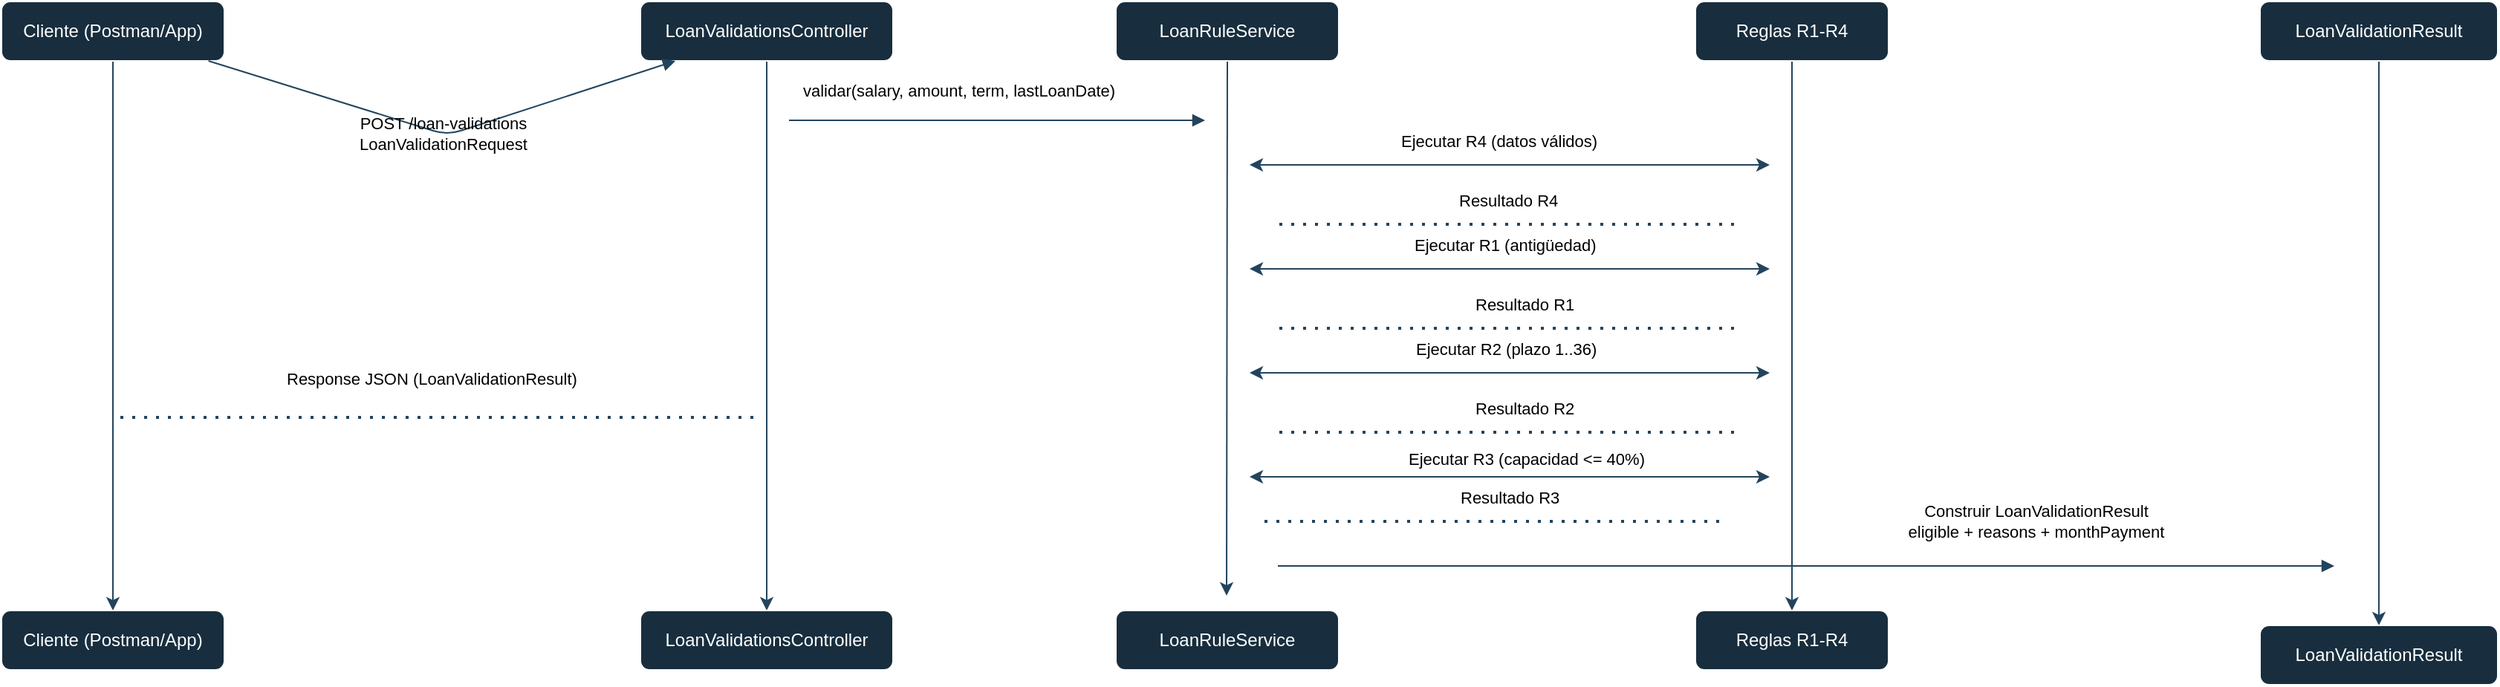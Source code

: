 <mxfile version="22.1.22" type="embed" pages="3">
  <diagram id="c1" name="C1 - Diagrama de Secuencia">
    <mxGraphModel dx="970" dy="958" grid="1" gridSize="10" guides="1" tooltips="1" connect="1" arrows="1" fold="1" page="1" pageScale="1" pageWidth="1169" pageHeight="827" math="0" shadow="0">
      <root>
        <mxCell id="0" />
        <mxCell id="1" parent="0" />
        <mxCell id="dcydOrsu2k0qFqCy2xjL-8" style="edgeStyle=orthogonalEdgeStyle;rounded=0;orthogonalLoop=1;jettySize=auto;html=1;exitX=0.5;exitY=1;exitDx=0;exitDy=0;entryX=0.5;entryY=0;entryDx=0;entryDy=0;labelBackgroundColor=none;fontColor=default;strokeColor=#23445D;" edge="1" parent="1" source="pc" target="dcydOrsu2k0qFqCy2xjL-7">
          <mxGeometry relative="1" as="geometry" />
        </mxCell>
        <mxCell id="pc" value="Cliente (Postman/App)" style="rounded=1;whiteSpace=wrap;html=1;labelBackgroundColor=none;fillColor=#182E3E;strokeColor=#FFFFFF;fontColor=#FFFFFF;" parent="1" vertex="1">
          <mxGeometry x="60" y="80" width="150" height="40" as="geometry" />
        </mxCell>
        <mxCell id="dcydOrsu2k0qFqCy2xjL-6" style="edgeStyle=orthogonalEdgeStyle;rounded=0;orthogonalLoop=1;jettySize=auto;html=1;exitX=0.5;exitY=1;exitDx=0;exitDy=0;entryX=0.5;entryY=0;entryDx=0;entryDy=0;labelBackgroundColor=none;fontColor=default;strokeColor=#23445D;" edge="1" parent="1" source="pctrl" target="dcydOrsu2k0qFqCy2xjL-5">
          <mxGeometry relative="1" as="geometry" />
        </mxCell>
        <mxCell id="pctrl" value="LoanValidationsController" style="rounded=1;whiteSpace=wrap;html=1;labelBackgroundColor=none;fillColor=#182E3E;strokeColor=#FFFFFF;fontColor=#FFFFFF;" parent="1" vertex="1">
          <mxGeometry x="490" y="80" width="170" height="40" as="geometry" />
        </mxCell>
        <mxCell id="dcydOrsu2k0qFqCy2xjL-11" style="edgeStyle=orthogonalEdgeStyle;rounded=0;orthogonalLoop=1;jettySize=auto;html=1;exitX=0.5;exitY=1;exitDx=0;exitDy=0;labelBackgroundColor=none;fontColor=default;strokeColor=#23445D;" edge="1" parent="1" source="psrv">
          <mxGeometry relative="1" as="geometry">
            <mxPoint x="884.5" y="480" as="targetPoint" />
          </mxGeometry>
        </mxCell>
        <mxCell id="psrv" value="LoanRuleService" style="rounded=1;whiteSpace=wrap;html=1;labelBackgroundColor=none;fillColor=#182E3E;strokeColor=#FFFFFF;fontColor=#FFFFFF;" parent="1" vertex="1">
          <mxGeometry x="810" y="80" width="150" height="40" as="geometry" />
        </mxCell>
        <mxCell id="dcydOrsu2k0qFqCy2xjL-15" style="edgeStyle=orthogonalEdgeStyle;rounded=0;orthogonalLoop=1;jettySize=auto;html=1;exitX=0.5;exitY=1;exitDx=0;exitDy=0;entryX=0.5;entryY=0;entryDx=0;entryDy=0;labelBackgroundColor=none;fontColor=default;strokeColor=#23445D;" edge="1" parent="1" source="pres" target="dcydOrsu2k0qFqCy2xjL-14">
          <mxGeometry relative="1" as="geometry" />
        </mxCell>
        <mxCell id="pres" value="LoanValidationResult" style="rounded=1;whiteSpace=wrap;html=1;labelBackgroundColor=none;fillColor=#182E3E;strokeColor=#FFFFFF;fontColor=#FFFFFF;" parent="1" vertex="1">
          <mxGeometry x="1580" y="80" width="160" height="40" as="geometry" />
        </mxCell>
        <mxCell id="l1" style="edgeStyle=orthogonalEdgeStyle;endArrow=none;dashed=1;html=1;labelBackgroundColor=none;fontColor=default;strokeColor=#23445D;" parent="1" source="pc" edge="1">
          <mxGeometry relative="1" as="geometry">
            <mxPoint x="135" y="700" as="target" />
          </mxGeometry>
        </mxCell>
        <mxCell id="l2" style="edgeStyle=orthogonalEdgeStyle;endArrow=none;dashed=1;html=1;labelBackgroundColor=none;fontColor=default;strokeColor=#23445D;" parent="1" source="pctrl" edge="1">
          <mxGeometry relative="1" as="geometry">
            <mxPoint x="385" y="700" as="target" />
          </mxGeometry>
        </mxCell>
        <mxCell id="l3" style="edgeStyle=orthogonalEdgeStyle;endArrow=none;dashed=1;html=1;labelBackgroundColor=none;fontColor=default;strokeColor=#23445D;" parent="1" source="psrv" edge="1">
          <mxGeometry relative="1" as="geometry">
            <mxPoint x="615" y="700" as="target" />
          </mxGeometry>
        </mxCell>
        <mxCell id="l4" style="edgeStyle=orthogonalEdgeStyle;endArrow=none;dashed=1;html=1;labelBackgroundColor=none;fontColor=default;strokeColor=#23445D;" parent="1" source="prules" edge="1">
          <mxGeometry relative="1" as="geometry">
            <mxPoint x="825" y="700" as="target" />
          </mxGeometry>
        </mxCell>
        <mxCell id="l5" style="edgeStyle=orthogonalEdgeStyle;endArrow=none;dashed=1;html=1;labelBackgroundColor=none;fontColor=default;strokeColor=#23445D;" parent="1" source="pres" edge="1">
          <mxGeometry relative="1" as="geometry">
            <mxPoint x="1030" y="700" as="target" />
          </mxGeometry>
        </mxCell>
        <mxCell id="m1" value="POST /loan-validations&#xa;LoanValidationRequest" style="endArrow=block;html=1;labelBackgroundColor=none;fontColor=default;strokeColor=#23445D;" parent="1" source="pc" target="pctrl" edge="1">
          <mxGeometry relative="1" as="geometry">
            <Array as="points">
              <mxPoint x="360" y="170" />
            </Array>
          </mxGeometry>
        </mxCell>
        <mxCell id="m2" value="validar(salary, amount, term, lastLoanDate)" style="endArrow=block;html=1;labelBackgroundColor=none;fontColor=default;strokeColor=#23445D;" parent="1" edge="1">
          <mxGeometry x="-0.182" y="20" relative="1" as="geometry">
            <mxPoint x="590" y="160" as="sourcePoint" />
            <mxPoint x="870" y="160" as="targetPoint" />
            <mxPoint x="-1" as="offset" />
          </mxGeometry>
        </mxCell>
        <mxCell id="m7" value="Construir LoanValidationResult&#xa;eligible + reasons + monthPayment" style="endArrow=block;html=1;labelBackgroundColor=none;fontColor=default;strokeColor=#23445D;" parent="1" edge="1">
          <mxGeometry x="0.437" y="30" relative="1" as="geometry">
            <mxPoint x="919" y="460" as="sourcePoint" />
            <mxPoint x="1630" y="460" as="targetPoint" />
            <mxPoint x="-1" as="offset" />
          </mxGeometry>
        </mxCell>
        <mxCell id="dcydOrsu2k0qFqCy2xjL-13" style="edgeStyle=orthogonalEdgeStyle;rounded=0;orthogonalLoop=1;jettySize=auto;html=1;exitX=0.5;exitY=1;exitDx=0;exitDy=0;entryX=0.5;entryY=0;entryDx=0;entryDy=0;labelBackgroundColor=none;fontColor=default;strokeColor=#23445D;" edge="1" parent="1" source="prules" target="dcydOrsu2k0qFqCy2xjL-12">
          <mxGeometry relative="1" as="geometry" />
        </mxCell>
        <mxCell id="prules" value="Reglas R1-R4" style="rounded=1;whiteSpace=wrap;html=1;labelBackgroundColor=none;fillColor=#182E3E;strokeColor=#FFFFFF;fontColor=#FFFFFF;" parent="1" vertex="1">
          <mxGeometry x="1200" y="80" width="130" height="40" as="geometry" />
        </mxCell>
        <mxCell id="dcydOrsu2k0qFqCy2xjL-5" value="LoanValidationsController" style="rounded=1;whiteSpace=wrap;html=1;labelBackgroundColor=none;fillColor=#182E3E;strokeColor=#FFFFFF;fontColor=#FFFFFF;" vertex="1" parent="1">
          <mxGeometry x="490" y="490" width="170" height="40" as="geometry" />
        </mxCell>
        <mxCell id="dcydOrsu2k0qFqCy2xjL-7" value="Cliente (Postman/App)" style="rounded=1;whiteSpace=wrap;html=1;labelBackgroundColor=none;fillColor=#182E3E;strokeColor=#FFFFFF;fontColor=#FFFFFF;" vertex="1" parent="1">
          <mxGeometry x="60" y="490" width="150" height="40" as="geometry" />
        </mxCell>
        <mxCell id="dcydOrsu2k0qFqCy2xjL-10" value="LoanRuleService" style="rounded=1;whiteSpace=wrap;html=1;labelBackgroundColor=none;fillColor=#182E3E;strokeColor=#FFFFFF;fontColor=#FFFFFF;" vertex="1" parent="1">
          <mxGeometry x="810" y="490" width="150" height="40" as="geometry" />
        </mxCell>
        <mxCell id="dcydOrsu2k0qFqCy2xjL-12" value="Reglas R1-R4" style="rounded=1;whiteSpace=wrap;html=1;labelBackgroundColor=none;fillColor=#182E3E;strokeColor=#FFFFFF;fontColor=#FFFFFF;" vertex="1" parent="1">
          <mxGeometry x="1200" y="490" width="130" height="40" as="geometry" />
        </mxCell>
        <mxCell id="dcydOrsu2k0qFqCy2xjL-14" value="LoanValidationResult" style="rounded=1;whiteSpace=wrap;html=1;labelBackgroundColor=none;fillColor=#182E3E;strokeColor=#FFFFFF;fontColor=#FFFFFF;" vertex="1" parent="1">
          <mxGeometry x="1580" y="500" width="160" height="40" as="geometry" />
        </mxCell>
        <mxCell id="dcydOrsu2k0qFqCy2xjL-17" value="" style="endArrow=none;dashed=1;html=1;dashPattern=1 3;strokeWidth=2;rounded=0;labelBackgroundColor=none;fontColor=default;strokeColor=#23445D;" edge="1" parent="1">
          <mxGeometry width="50" height="50" relative="1" as="geometry">
            <mxPoint x="140" y="360" as="sourcePoint" />
            <mxPoint x="570" y="360" as="targetPoint" />
          </mxGeometry>
        </mxCell>
        <mxCell id="dcydOrsu2k0qFqCy2xjL-18" value="" style="endArrow=classic;startArrow=classic;html=1;rounded=0;labelBackgroundColor=none;fontColor=default;strokeColor=#23445D;" edge="1" parent="1">
          <mxGeometry width="50" height="50" relative="1" as="geometry">
            <mxPoint x="900" y="190" as="sourcePoint" />
            <mxPoint x="1250" y="190" as="targetPoint" />
          </mxGeometry>
        </mxCell>
        <mxCell id="dcydOrsu2k0qFqCy2xjL-19" value="" style="endArrow=classic;startArrow=classic;html=1;rounded=0;labelBackgroundColor=none;fontColor=default;strokeColor=#23445D;" edge="1" parent="1">
          <mxGeometry width="50" height="50" relative="1" as="geometry">
            <mxPoint x="900" y="260" as="sourcePoint" />
            <mxPoint x="1250" y="260" as="targetPoint" />
          </mxGeometry>
        </mxCell>
        <mxCell id="dcydOrsu2k0qFqCy2xjL-20" value="" style="endArrow=classic;startArrow=classic;html=1;rounded=0;labelBackgroundColor=none;fontColor=default;strokeColor=#23445D;" edge="1" parent="1">
          <mxGeometry width="50" height="50" relative="1" as="geometry">
            <mxPoint x="900" y="400" as="sourcePoint" />
            <mxPoint x="1250" y="400" as="targetPoint" />
          </mxGeometry>
        </mxCell>
        <mxCell id="dcydOrsu2k0qFqCy2xjL-21" value="" style="endArrow=classic;startArrow=classic;html=1;rounded=0;labelBackgroundColor=none;fontColor=default;strokeColor=#23445D;" edge="1" parent="1">
          <mxGeometry width="50" height="50" relative="1" as="geometry">
            <mxPoint x="900" y="330" as="sourcePoint" />
            <mxPoint x="1250" y="330" as="targetPoint" />
          </mxGeometry>
        </mxCell>
        <mxCell id="dcydOrsu2k0qFqCy2xjL-22" value="" style="endArrow=none;dashed=1;html=1;dashPattern=1 3;strokeWidth=2;rounded=0;labelBackgroundColor=none;fontColor=default;strokeColor=#23445D;" edge="1" parent="1">
          <mxGeometry width="50" height="50" relative="1" as="geometry">
            <mxPoint x="910" y="430" as="sourcePoint" />
            <mxPoint x="1220" y="430" as="targetPoint" />
          </mxGeometry>
        </mxCell>
        <mxCell id="dcydOrsu2k0qFqCy2xjL-23" value="&lt;span style=&quot;color: rgb(0, 0, 0); font-family: Helvetica; font-size: 11px; font-style: normal; font-variant-ligatures: normal; font-variant-caps: normal; font-weight: 400; letter-spacing: normal; orphans: 2; text-align: center; text-indent: 0px; text-transform: none; widows: 2; word-spacing: 0px; -webkit-text-stroke-width: 0px; background-color: rgb(255, 255, 255); text-decoration-thickness: initial; text-decoration-style: initial; text-decoration-color: initial; float: none; display: inline !important;&quot;&gt;Resultado R3&lt;/span&gt;" style="text;whiteSpace=wrap;html=1;labelBackgroundColor=none;fontColor=#FFFFFF;" vertex="1" parent="1">
          <mxGeometry x="1040" y="400" width="100" height="40" as="geometry" />
        </mxCell>
        <mxCell id="dcydOrsu2k0qFqCy2xjL-24" value="&lt;span style=&quot;color: rgb(0, 0, 0); font-family: Helvetica; font-size: 11px; font-style: normal; font-variant-ligatures: normal; font-variant-caps: normal; font-weight: 400; letter-spacing: normal; orphans: 2; text-align: center; text-indent: 0px; text-transform: none; widows: 2; word-spacing: 0px; -webkit-text-stroke-width: 0px; background-color: rgb(255, 255, 255); text-decoration-thickness: initial; text-decoration-style: initial; text-decoration-color: initial; float: none; display: inline !important;&quot;&gt;Resultado R2&lt;/span&gt;" style="text;whiteSpace=wrap;html=1;labelBackgroundColor=none;fontColor=#FFFFFF;" vertex="1" parent="1">
          <mxGeometry x="1050" y="340" width="100" height="40" as="geometry" />
        </mxCell>
        <mxCell id="dcydOrsu2k0qFqCy2xjL-25" value="" style="endArrow=none;dashed=1;html=1;dashPattern=1 3;strokeWidth=2;rounded=0;labelBackgroundColor=none;fontColor=default;strokeColor=#23445D;" edge="1" parent="1">
          <mxGeometry width="50" height="50" relative="1" as="geometry">
            <mxPoint x="920" y="370" as="sourcePoint" />
            <mxPoint x="1230" y="370" as="targetPoint" />
          </mxGeometry>
        </mxCell>
        <mxCell id="dcydOrsu2k0qFqCy2xjL-26" value="&lt;span style=&quot;color: rgb(0, 0, 0); font-family: Helvetica; font-size: 11px; font-style: normal; font-variant-ligatures: normal; font-variant-caps: normal; font-weight: 400; letter-spacing: normal; orphans: 2; text-align: center; text-indent: 0px; text-transform: none; widows: 2; word-spacing: 0px; -webkit-text-stroke-width: 0px; background-color: rgb(255, 255, 255); text-decoration-thickness: initial; text-decoration-style: initial; text-decoration-color: initial; float: none; display: inline !important;&quot;&gt;Ejecutar R2 (plazo 1..36)&lt;/span&gt;" style="text;whiteSpace=wrap;html=1;labelBackgroundColor=none;fontColor=#FFFFFF;" vertex="1" parent="1">
          <mxGeometry x="1010" y="300" width="160" height="40" as="geometry" />
        </mxCell>
        <mxCell id="dcydOrsu2k0qFqCy2xjL-27" value="&lt;span style=&quot;color: rgb(0, 0, 0); font-family: Helvetica; font-size: 11px; font-style: normal; font-variant-ligatures: normal; font-variant-caps: normal; font-weight: 400; letter-spacing: normal; orphans: 2; text-align: center; text-indent: 0px; text-transform: none; widows: 2; word-spacing: 0px; -webkit-text-stroke-width: 0px; background-color: rgb(255, 255, 255); text-decoration-thickness: initial; text-decoration-style: initial; text-decoration-color: initial; float: none; display: inline !important;&quot;&gt;Ejecutar R3 (capacidad &amp;lt;= 40%)&lt;/span&gt;" style="text;whiteSpace=wrap;html=1;labelBackgroundColor=none;fontColor=#FFFFFF;" vertex="1" parent="1">
          <mxGeometry x="1005" y="374" width="190" height="40" as="geometry" />
        </mxCell>
        <mxCell id="dcydOrsu2k0qFqCy2xjL-28" value="&lt;span style=&quot;color: rgb(0, 0, 0); font-family: Helvetica; font-size: 11px; font-style: normal; font-variant-ligatures: normal; font-variant-caps: normal; font-weight: 400; letter-spacing: normal; orphans: 2; text-align: center; text-indent: 0px; text-transform: none; widows: 2; word-spacing: 0px; -webkit-text-stroke-width: 0px; background-color: rgb(255, 255, 255); text-decoration-thickness: initial; text-decoration-style: initial; text-decoration-color: initial; float: none; display: inline !important;&quot;&gt;Resultado R1&lt;/span&gt;" style="text;whiteSpace=wrap;html=1;labelBackgroundColor=none;fontColor=#FFFFFF;" vertex="1" parent="1">
          <mxGeometry x="1050" y="270" width="100" height="40" as="geometry" />
        </mxCell>
        <mxCell id="dcydOrsu2k0qFqCy2xjL-29" value="" style="endArrow=none;dashed=1;html=1;dashPattern=1 3;strokeWidth=2;rounded=0;labelBackgroundColor=none;fontColor=default;strokeColor=#23445D;" edge="1" parent="1">
          <mxGeometry width="50" height="50" relative="1" as="geometry">
            <mxPoint x="920" y="300" as="sourcePoint" />
            <mxPoint x="1230" y="300" as="targetPoint" />
          </mxGeometry>
        </mxCell>
        <mxCell id="dcydOrsu2k0qFqCy2xjL-30" value="&lt;span style=&quot;color: rgb(0, 0, 0); font-family: Helvetica; font-size: 11px; font-style: normal; font-variant-ligatures: normal; font-variant-caps: normal; font-weight: 400; letter-spacing: normal; orphans: 2; text-align: center; text-indent: 0px; text-transform: none; widows: 2; word-spacing: 0px; -webkit-text-stroke-width: 0px; background-color: rgb(255, 255, 255); text-decoration-thickness: initial; text-decoration-style: initial; text-decoration-color: initial; float: none; display: inline !important;&quot;&gt;Ejecutar R1 (antigüedad)&lt;/span&gt;" style="text;whiteSpace=wrap;html=1;labelBackgroundColor=none;fontColor=#FFFFFF;" vertex="1" parent="1">
          <mxGeometry x="1009" y="230" width="160" height="40" as="geometry" />
        </mxCell>
        <mxCell id="dcydOrsu2k0qFqCy2xjL-31" value="&lt;span style=&quot;color: rgb(0, 0, 0); font-family: Helvetica; font-size: 11px; font-style: normal; font-variant-ligatures: normal; font-variant-caps: normal; font-weight: 400; letter-spacing: normal; orphans: 2; text-align: center; text-indent: 0px; text-transform: none; widows: 2; word-spacing: 0px; -webkit-text-stroke-width: 0px; background-color: rgb(255, 255, 255); text-decoration-thickness: initial; text-decoration-style: initial; text-decoration-color: initial; float: none; display: inline !important;&quot;&gt;Ejecutar R4 (datos válidos)&lt;/span&gt;" style="text;whiteSpace=wrap;html=1;labelBackgroundColor=none;fontColor=#FFFFFF;" vertex="1" parent="1">
          <mxGeometry x="1000" y="160" width="170" height="40" as="geometry" />
        </mxCell>
        <mxCell id="dcydOrsu2k0qFqCy2xjL-32" value="&lt;span style=&quot;color: rgb(0, 0, 0); font-family: Helvetica; font-size: 11px; font-style: normal; font-variant-ligatures: normal; font-variant-caps: normal; font-weight: 400; letter-spacing: normal; orphans: 2; text-align: center; text-indent: 0px; text-transform: none; widows: 2; word-spacing: 0px; -webkit-text-stroke-width: 0px; background-color: rgb(255, 255, 255); text-decoration-thickness: initial; text-decoration-style: initial; text-decoration-color: initial; float: none; display: inline !important;&quot;&gt;Resultado R4&lt;/span&gt;" style="text;whiteSpace=wrap;html=1;labelBackgroundColor=none;fontColor=#FFFFFF;" vertex="1" parent="1">
          <mxGeometry x="1039" y="200" width="100" height="40" as="geometry" />
        </mxCell>
        <mxCell id="dcydOrsu2k0qFqCy2xjL-33" value="" style="endArrow=none;dashed=1;html=1;dashPattern=1 3;strokeWidth=2;rounded=0;labelBackgroundColor=none;fontColor=default;strokeColor=#23445D;" edge="1" parent="1">
          <mxGeometry width="50" height="50" relative="1" as="geometry">
            <mxPoint x="920" y="230" as="sourcePoint" />
            <mxPoint x="1230" y="230" as="targetPoint" />
          </mxGeometry>
        </mxCell>
        <mxCell id="dcydOrsu2k0qFqCy2xjL-34" value="&lt;span style=&quot;color: rgb(0, 0, 0); font-family: Helvetica; font-size: 11px; font-style: normal; font-variant-ligatures: normal; font-variant-caps: normal; font-weight: 400; letter-spacing: normal; orphans: 2; text-align: center; text-indent: 0px; text-transform: none; widows: 2; word-spacing: 0px; -webkit-text-stroke-width: 0px; background-color: rgb(255, 255, 255); text-decoration-thickness: initial; text-decoration-style: initial; text-decoration-color: initial; float: none; display: inline !important;&quot;&gt;Response JSON (LoanValidationResult)&lt;/span&gt;" style="text;whiteSpace=wrap;html=1;labelBackgroundColor=none;fontColor=#FFFFFF;" vertex="1" parent="1">
          <mxGeometry x="250" y="320" width="230" height="40" as="geometry" />
        </mxCell>
      </root>
    </mxGraphModel>
  </diagram>
  <diagram id="c2" name="C2 - Diagrama de Componentes">
    <mxGraphModel dx="722" dy="1150" grid="1" gridSize="10" guides="1" tooltips="1" connect="1" arrows="1" fold="1" page="1" pageScale="1" pageWidth="1169" pageHeight="827" math="0" shadow="0">
      <root>
        <mxCell id="0c2" />
        <mxCell id="1c2" parent="0c2" />
        <mxCell id="bContract" value="Contract-first" style="swimlane;rounded=1;html=1;fillColor=#fff2cc;strokeColor=#d6b656;" parent="1c2" vertex="1">
          <mxGeometry x="60" y="60" width="300" height="140" as="geometry" />
        </mxCell>
        <mxCell id="bOpenApi" value="OpenAPI YAML&#xa;resources/openapi/loan-validation.yaml" style="rounded=1;whiteSpace=wrap;html=1;" parent="bContract" vertex="1">
          <mxGeometry x="20" y="20" width="260" height="40" as="geometry" />
        </mxCell>
        <mxCell id="bGen" value="openapi-generator (mvn generate-sources)" style="rounded=1;whiteSpace=wrap;html=1;" parent="bContract" vertex="1">
          <mxGeometry x="20" y="80" width="260" height="40" as="geometry" />
        </mxCell>
        <mxCell id="bClient" value="Cliente / Postman" style="rounded=1;whiteSpace=wrap;html=1;" parent="1c2" vertex="1">
          <mxGeometry x="420" y="60" width="150" height="40" as="geometry" />
        </mxCell>
        <mxCell id="bCtrl" value="Controller: LoanValidationsController" style="rounded=1;whiteSpace=wrap;html=1;" parent="1c2" vertex="1">
          <mxGeometry x="420" y="140" width="260" height="50" as="geometry" />
        </mxCell>
        <mxCell id="bSrv" value="Service: LoanRulesService" style="rounded=1;whiteSpace=wrap;html=1;" parent="1c2" vertex="1">
          <mxGeometry x="520" y="300" width="260" height="50" as="geometry" />
        </mxCell>
        <mxCell id="bModels" value="Models" style="swimlane;rounded=1;html=1;fillColor=#e8eaf6;strokeColor=#3949ab;" parent="1c2" vertex="1">
          <mxGeometry x="890" y="80" width="260" height="180" as="geometry" />
        </mxCell>
        <mxCell id="bReq" value="LoanValidationRequest" style="rounded=1;whiteSpace=wrap;html=1;" parent="bModels" vertex="1">
          <mxGeometry x="20" y="20" width="220" height="30" as="geometry" />
        </mxCell>
        <mxCell id="bRes" value="LoanValidationResponse" style="rounded=1;whiteSpace=wrap;html=1;" parent="bModels" vertex="1">
          <mxGeometry x="20" y="60" width="220" height="30" as="geometry" />
        </mxCell>
        <mxCell id="bResult" value="LoanValidationResult" style="rounded=1;whiteSpace=wrap;html=1;" parent="bModels" vertex="1">
          <mxGeometry x="20" y="100" width="220" height="30" as="geometry" />
        </mxCell>
        <mxCell id="bReason" value="Reason &amp; ReasonType" style="rounded=1;whiteSpace=wrap;html=1;" parent="bModels" vertex="1">
          <mxGeometry x="20" y="140" width="220" height="30" as="geometry" />
        </mxCell>
        <mxCell id="bConfig" value="Config" style="swimlane;rounded=1;html=1;fillColor=#e8f5e9;strokeColor=#2e7d32;" parent="1c2" vertex="1">
          <mxGeometry x="70" y="340" width="220" height="120" as="geometry" />
        </mxCell>
        <mxCell id="bClock" value="ClockConfig" style="rounded=1;whiteSpace=wrap;html=1;" parent="bConfig" vertex="1">
          <mxGeometry x="20" y="20" width="180" height="30" as="geometry" />
        </mxCell>
        <mxCell id="bAppYml" value="application.yml" style="rounded=1;whiteSpace=wrap;html=1;" parent="bConfig" vertex="1">
          <mxGeometry x="20" y="60" width="180" height="30" as="geometry" />
        </mxCell>
        <mxCell id="bPort" value="Port: LoanHistoryClient (interface)" style="rounded=1;whiteSpace=wrap;html=1;" parent="1c2" vertex="1">
          <mxGeometry x="820" y="360" width="260" height="40" as="geometry" />
        </mxCell>
        <mxCell id="bAdapter" value="Adapter: StubLoanHistoryClient" style="rounded=1;whiteSpace=wrap;html=1;" parent="1c2" vertex="1">
          <mxGeometry x="820" y="570" width="260" height="40" as="geometry" />
        </mxCell>
        <mxCell id="bExternal" value="Loan History Service (externo)" style="rounded=1;whiteSpace=wrap;html=1;" parent="1c2" vertex="1">
          <mxGeometry x="1100" y="410" width="220" height="40" as="geometry" />
        </mxCell>
        <mxCell id="bObs" value="Observability" style="swimlane;rounded=1;html=1;fillColor=#fff3e0;strokeColor=#ef6c00;" parent="1c2" vertex="1">
          <mxGeometry x="520" y="420" width="230" height="120" as="geometry" />
        </mxCell>
        <mxCell id="bLogs" value="Logs" style="rounded=1;whiteSpace=wrap;html=1;" parent="bObs" vertex="1">
          <mxGeometry x="20" y="20" width="190" height="30" as="geometry" />
        </mxCell>
        <mxCell id="bMetrics" value="Metrics" style="rounded=1;whiteSpace=wrap;html=1;" parent="bObs" vertex="1">
          <mxGeometry x="20" y="60" width="190" height="30" as="geometry" />
        </mxCell>
        <mxCell id="e1" value="" style="endArrow=block;html=1;" parent="1c2" source="bOpenApi" target="bGen" edge="1">
          <mxGeometry relative="1" as="geometry" />
        </mxCell>
        <mxCell id="e2" value="DTOs" style="endArrow=block;html=1;" parent="1c2" source="bGen" target="bCtrl" edge="1">
          <mxGeometry relative="1" as="geometry" />
        </mxCell>
        <mxCell id="e3" value="HTTP" style="endArrow=block;html=1;" parent="1c2" source="bClient" target="bCtrl" edge="1">
          <mxGeometry relative="1" as="geometry" />
        </mxCell>
        <mxCell id="e4" value="calls" style="endArrow=block;html=1;" parent="1c2" source="bCtrl" target="bSrv" edge="1">
          <mxGeometry relative="1" as="geometry" />
        </mxCell>
        <mxCell id="e5" value="" style="endArrow=block;html=1;" parent="1c2" source="bSrv" target="bReq" edge="1">
          <mxGeometry relative="1" as="geometry" />
        </mxCell>
        <mxCell id="e6" value="" style="endArrow=block;html=1;" parent="1c2" source="bSrv" target="bResult" edge="1">
          <mxGeometry relative="1" as="geometry" />
        </mxCell>
        <mxCell id="e7" value="" style="endArrow=block;html=1;" parent="1c2" source="bSrv" target="bPort" edge="1">
          <mxGeometry relative="1" as="geometry" />
        </mxCell>
        <mxCell id="e8" value="" style="endArrow=block;html=1;" parent="1c2" source="bPort" target="bAdapter" edge="1">
          <mxGeometry relative="1" as="geometry" />
        </mxCell>
        <mxCell id="e9" value="" style="endArrow=block;html=1;" parent="1c2" source="bAdapter" target="bExternal" edge="1">
          <mxGeometry relative="1" as="geometry" />
        </mxCell>
        <mxCell id="e10" value="" style="endArrow=block;html=1;" parent="1c2" source="bConfig" target="bSrv" edge="1">
          <mxGeometry relative="1" as="geometry" />
        </mxCell>
        <mxCell id="e11" value="" style="endArrow=block;html=1;" parent="1c2" source="bSrv" target="bObs" edge="1">
          <mxGeometry relative="1" as="geometry" />
        </mxCell>
      </root>
    </mxGraphModel>
  </diagram>
  <diagram id="c3" name="C3 - Diagrama de flujo (proceso)">
    <mxGraphModel dx="656" dy="1045" grid="1" gridSize="10" guides="1" tooltips="1" connect="1" arrows="1" fold="1" page="1" pageScale="1" pageWidth="1169" pageHeight="827" math="0" shadow="0">
      <root>
        <mxCell id="0c3" />
        <mxCell id="1c3" parent="0c3" />
        <mxCell id="st" value="Inicio" style="ellipse;whiteSpace=wrap;html=1;fillColor=#e1f5fe;strokeColor=#0277bd;" parent="1c3" vertex="1">
          <mxGeometry x="540" y="60" width="80" height="40" as="geometry" />
        </mxCell>
        <mxCell id="v4" value="Validar datos (R4)" style="rounded=1;whiteSpace=wrap;html=1;" parent="1c3" vertex="1">
          <mxGeometry x="510" y="130" width="140" height="40" as="geometry" />
        </mxCell>
        <mxCell id="r1" value="Antigüedad &lt; 3m?" style="rhombus;whiteSpace=wrap;html=1;" parent="1c3" vertex="1">
          <mxGeometry x="520" y="200" width="120" height="80" as="geometry" />
        </mxCell>
        <mxCell id="r2" value="Plazo 1..36?" style="rhombus;whiteSpace=wrap;html=1;" parent="1c3" vertex="1">
          <mxGeometry x="520" y="300" width="120" height="80" as="geometry" />
        </mxCell>
        <mxCell id="r3" value="Capacidad ≤ 40%?" style="rhombus;whiteSpace=wrap;html=1;" parent="1c3" vertex="1">
          <mxGeometry x="520" y="400" width="140" height="80" as="geometry" />
        </mxCell>
        <mxCell id="mp" value="Calcular monthlyPayment" style="rounded=1;whiteSpace=wrap;html=1;" parent="1c3" vertex="1">
          <mxGeometry x="510" y="500" width="160" height="40" as="geometry" />
        </mxCell>
        <mxCell id="ap" value="Aprobar solicitud" style="rounded=1;whiteSpace=wrap;html=1;" parent="1c3" vertex="1">
          <mxGeometry x="520" y="560" width="140" height="40" as="geometry" />
        </mxCell>
        <mxCell id="rech" value="Rechazar solicitud" style="rounded=1;whiteSpace=wrap;html=1;fillColor=#ffebee;strokeColor=#c62828;" parent="1c3" vertex="1">
          <mxGeometry x="150" y="360" width="150" height="40" as="geometry" />
        </mxCell>
        <mxCell id="fin" value="Fin" style="ellipse;whiteSpace=wrap;html=1;fillColor=#e1f5fe;strokeColor=#0277bd;" parent="1c3" vertex="1">
          <mxGeometry x="560" y="630" width="80" height="40" as="geometry" />
        </mxCell>
        <mxCell id="e01" value="" style="endArrow=block;html=1;" parent="1c3" source="st" target="v4" edge="1">
          <mxGeometry relative="1" as="geometry" />
        </mxCell>
        <mxCell id="e02" value="Inválidos" style="endArrow=block;html=1;" parent="1c3" source="v4" target="rech" edge="1">
          <mxGeometry relative="1" as="geometry" />
        </mxCell>
        <mxCell id="e03" value="OK" style="endArrow=block;html=1;" parent="1c3" source="v4" target="r1" edge="1">
          <mxGeometry relative="1" as="geometry" />
        </mxCell>
        <mxCell id="e04" value="No" style="endArrow=block;html=1;" parent="1c3" source="r1" target="rech" edge="1">
          <mxGeometry relative="1" as="geometry" />
        </mxCell>
        <mxCell id="e05" value="Sí" style="endArrow=block;html=1;" parent="1c3" source="r1" target="r2" edge="1">
          <mxGeometry relative="1" as="geometry" />
        </mxCell>
        <mxCell id="e06" value="No" style="endArrow=block;html=1;" parent="1c3" source="r2" target="rech" edge="1">
          <mxGeometry relative="1" as="geometry" />
        </mxCell>
        <mxCell id="e07" value="Sí" style="endArrow=block;html=1;" parent="1c3" source="r2" target="r3" edge="1">
          <mxGeometry relative="1" as="geometry" />
        </mxCell>
        <mxCell id="e08" value="No" style="endArrow=block;html=1;" parent="1c3" source="r3" target="rech" edge="1">
          <mxGeometry relative="1" as="geometry" />
        </mxCell>
        <mxCell id="e09" value="Sí" style="endArrow=block;html=1;" parent="1c3" source="r3" target="mp" edge="1">
          <mxGeometry relative="1" as="geometry" />
        </mxCell>
        <mxCell id="e10" value="" style="endArrow=block;html=1;" parent="1c3" source="mp" target="ap" edge="1">
          <mxGeometry relative="1" as="geometry" />
        </mxCell>
        <mxCell id="e11" value="" style="endArrow=block;html=1;" parent="1c3" source="ap" target="fin" edge="1">
          <mxGeometry relative="1" as="geometry" />
        </mxCell>
        <mxCell id="e12" value="" style="endArrow=block;html=1;" parent="1c3" source="rech" target="fin" edge="1">
          <mxGeometry relative="1" as="geometry" />
        </mxCell>
      </root>
    </mxGraphModel>
  </diagram>
</mxfile>
